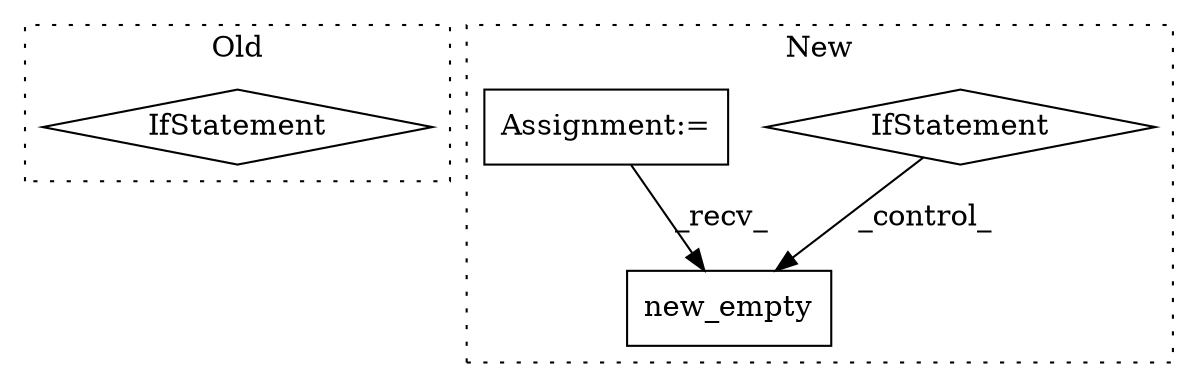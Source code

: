 digraph G {
subgraph cluster0 {
1 [label="IfStatement" a="25" s="2250,2285" l="4,2" shape="diamond"];
label = "Old";
style="dotted";
}
subgraph cluster1 {
2 [label="new_empty" a="32" s="2704,2730" l="10,1" shape="box"];
3 [label="IfStatement" a="25" s="2057,2113" l="4,2" shape="diamond"];
4 [label="Assignment:=" a="7" s="1922" l="17" shape="box"];
label = "New";
style="dotted";
}
3 -> 2 [label="_control_"];
4 -> 2 [label="_recv_"];
}